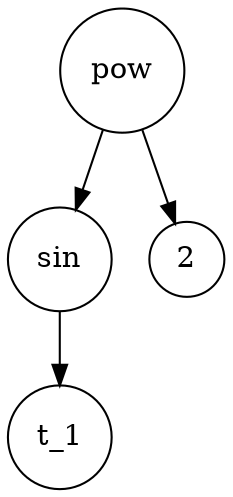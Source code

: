 digraph G1 {
  node [shape="circle",style="n"];

  Pow [label="pow"];
  Sin [label="\sin"];
  C2 [label="2"];
  t [label="t_1"];

  Pow -> Sin;
  Pow -> C2;
  Sin -> t;
}
  

